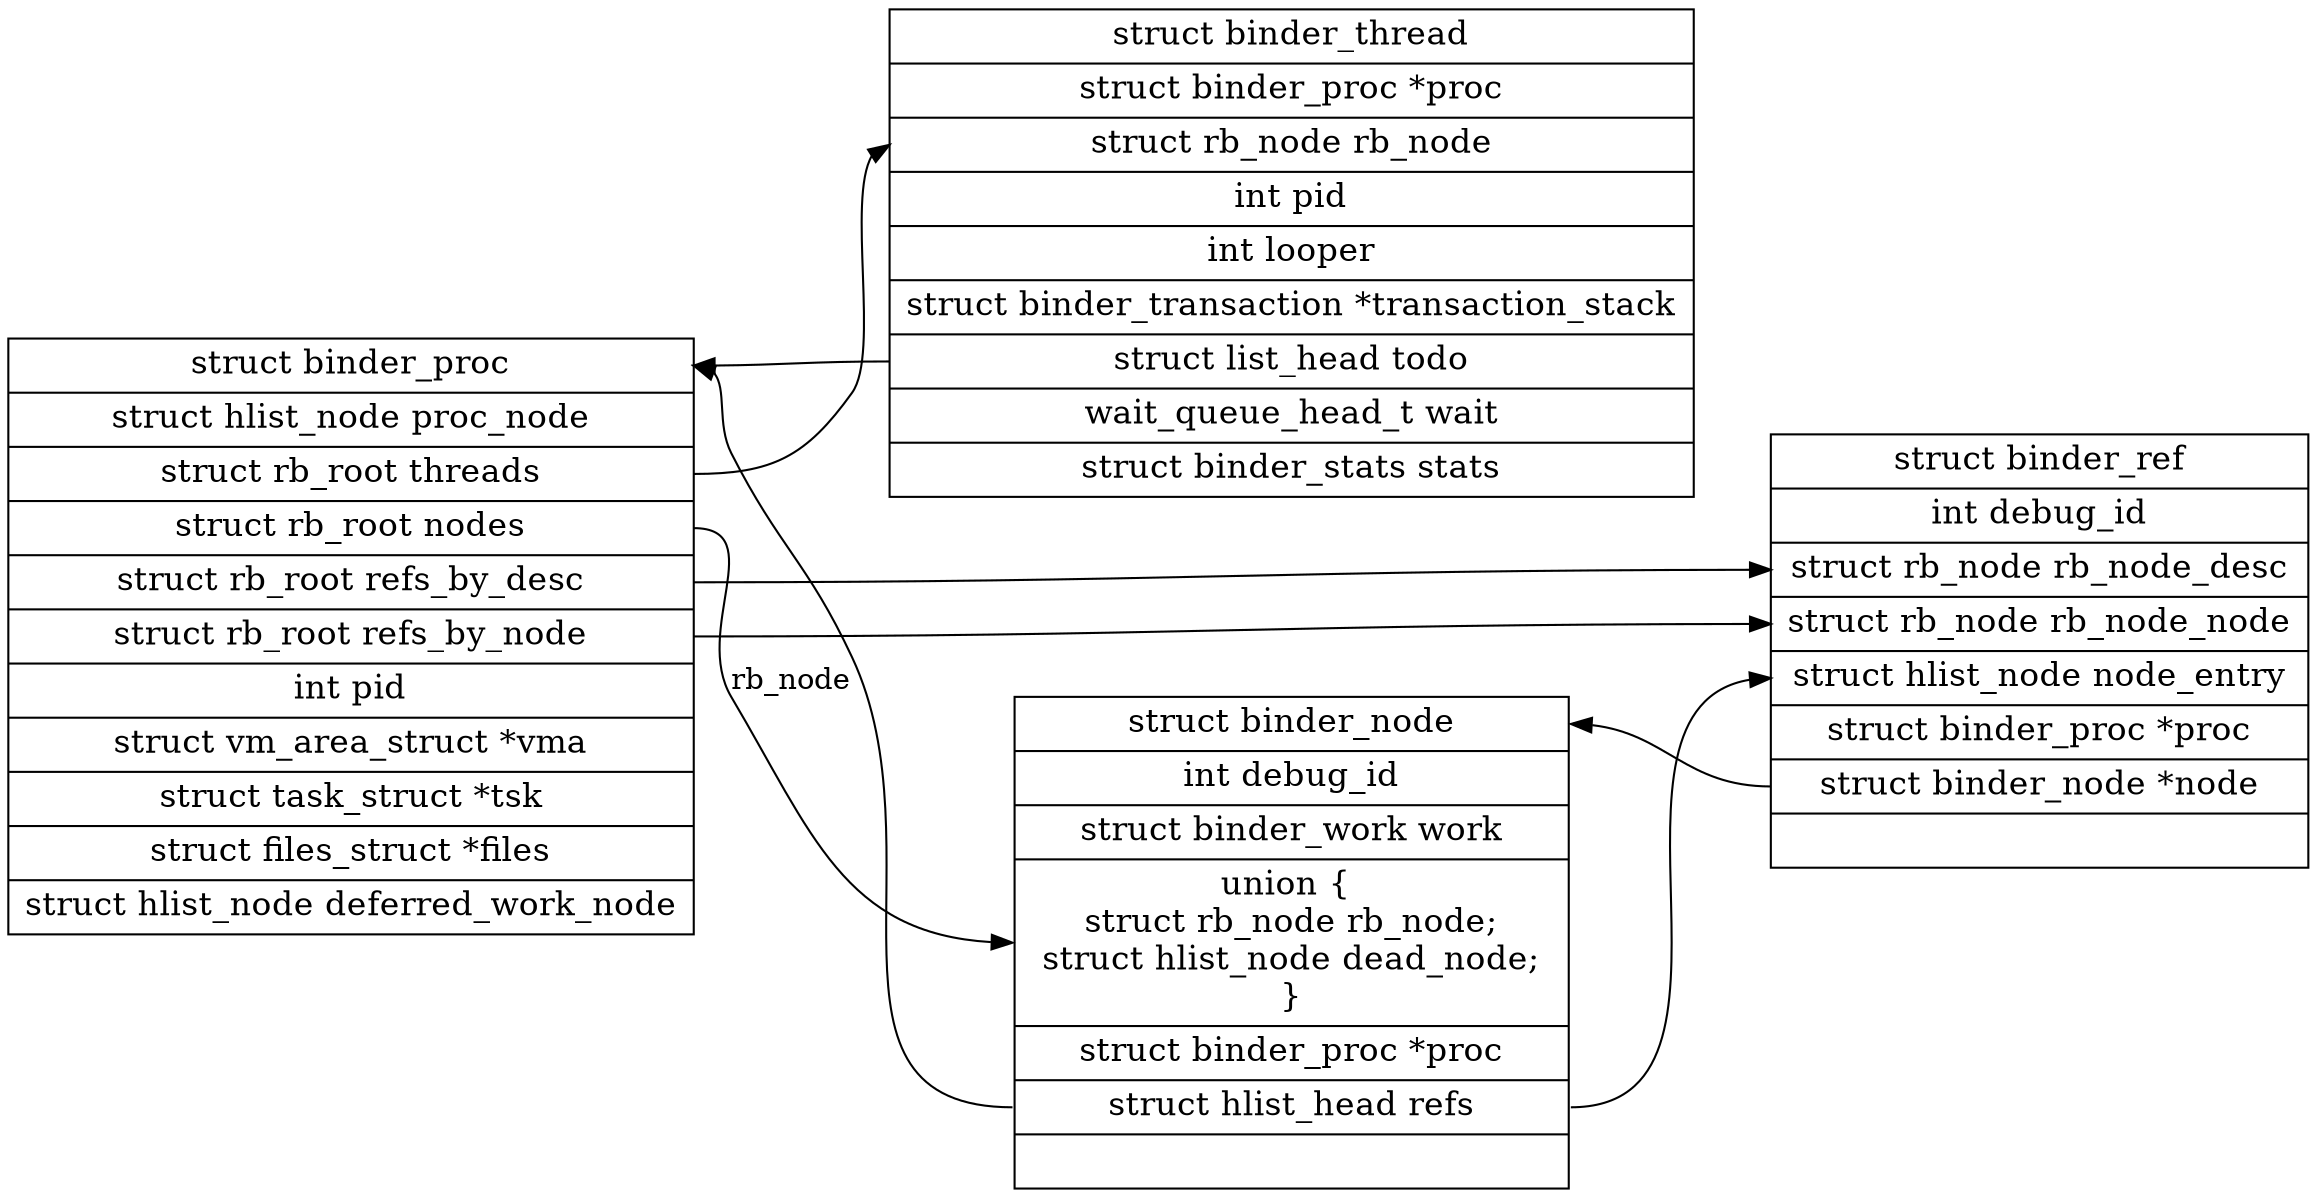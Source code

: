 digraph g {
    graph [
    rankdir = "LR"
    ];
    node [
    fontsize = "16"
    //shape = "ellipse"
    shape = "record"
    ];
    edge [
    ];

    "binder_proc" [
    label = "<f0> struct binder_proc | <f1> struct hlist_node proc_node |  <f2> struct rb_root threads | <f3> struct rb_root nodes | <f4> struct rb_root refs_by_desc | <f5> struct rb_root refs_by_node | <f6> int pid | <f7> struct vm_area_struct *vma | <f8> struct task_struct *tsk | <f9> struct files_struct *files | <f10> struct hlist_node deferred_work_node"
    ];

    "binder_node" [
    label = "<f0> struct binder_node | <f1> int debug_id |  <f2> struct binder_work work | <f3> union \{ \nstruct rb_node rb_node;\n struct hlist_node dead_node; \n\} | <f4> struct binder_proc *proc | <f5> struct hlist_head refs | <f6>"
    ];

    "binder_ref" [
    label = "<f0> struct binder_ref | <f1> int debug_id |  <f2> struct rb_node rb_node_desc | <f3> struct rb_node rb_node_node | <f4> struct hlist_node node_entry | <f5> struct binder_proc *proc | <f6> struct binder_node *node | <f7>"
    ];

    "binder_thread" [
    label = "<f0> struct binder_thread | <f1> struct binder_proc *proc |  <f2> struct rb_node rb_node | <f3> int pid | <f4> int looper | <f5> struct binder_transaction *transaction_stack | <f6> struct list_head todo | <f7> wait_queue_head_t wait | <f8> struct binder_stats stats"
    ];

    binder_proc:f2 -> binder_thread:f2 
    binder_proc:f3 -> binder_node:f3 [label = "rb_node"]
    binder_proc:f4 -> binder_ref:f2 
    binder_proc:f5 -> binder_ref:f3 

    binder_node:f5 -> binder_ref:f4 
    binder_node:f5 -> binder_proc:f0 

    binder_ref:f6 -> binder_node:f0 

    binder_thread:f6 -> binder_proc:f0 
}
